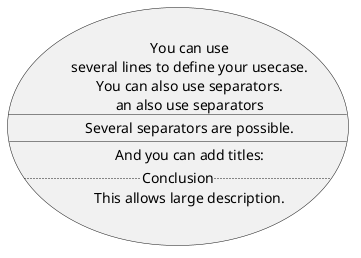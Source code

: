 @startuml
usecase UC1 as "You can use
several lines to define your usecase.
You can also use separators.
an also use separators
__
Several separators are possible.
__
And you can add titles:
..Conclusion..
This allows large description."

@enduml